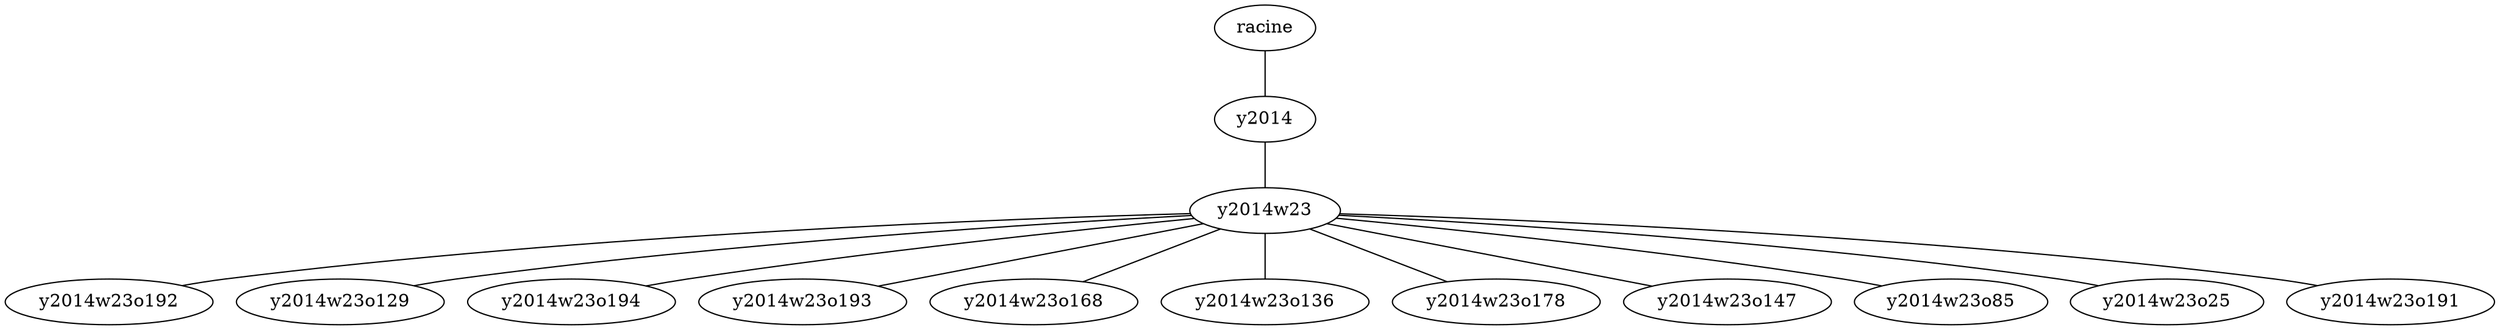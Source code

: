 strict graph {
	graph [bb="0,0,1604.3,252"];
	node [label="\N"];
	racine	 [height=0.5,
		pos="810.64,234",
		width=0.9027];
	y2014	 [height=0.5,
		pos="810.64,162",
		width=0.9027];
	racine -- y2014	 [pos="810.64,215.7 810.64,204.85 810.64,190.92 810.64,180.1"];
	y2014w23	 [height=0.5,
		pos="810.64,90",
		width=1.336];
	y2014 -- y2014w23	 [pos="810.64,143.7 810.64,132.85 810.64,118.92 810.64,108.1"];
	y2014w23o192	 [height=0.5,
		pos="65.644,18",
		width=1.8234];
	y2014w23 -- y2014w23o192	 [pos="762.77,87.633 652.35,83.955 371.51,71.594 139.64,36 130.65,34.62 121.13,32.749 112.02,30.752"];
	y2014w23o129	 [height=0.5,
		pos="214.64,18",
		width=1.8234];
	y2014w23 -- y2014w23o129	 [pos="763.59,86.196 671.79,80.289 462.55,64.69 288.64,36 279.8,34.541 270.43,32.658 261.44,30.678"];
	y2014w23o194	 [height=0.5,
		pos="363.64,18",
		width=1.8234];
	y2014w23 -- y2014w23o194	 [pos="765.37,83.822 694.98,75.49 555.17,57.809 437.64,36 428.96,34.389 419.75,32.456 410.89,30.481"];
	y2014w23o193	 [height=0.5,
		pos="512.64,18",
		width=1.8234];
	y2014w23 -- y2014w23o193	 [pos="771.07,79.705 716.68,66.93 618.95,43.973 560.52,30.246"];
	y2014w23o168	 [height=0.5,
		pos="661.64,18",
		width=1.8234];
	y2014w23 -- y2014w23o168	 [pos="781.91,75.503 756.46,63.545 719.36,46.119 693.11,33.786"];
	y2014w23o136	 [height=0.5,
		pos="810.64,18",
		width=1.8234];
	y2014w23 -- y2014w23o136	 [pos="810.64,71.697 810.64,60.846 810.64,46.917 810.64,36.104"];
	y2014w23o178	 [height=0.5,
		pos="959.64,18",
		width=1.8234];
	y2014w23 -- y2014w23o178	 [pos="839.37,75.503 864.82,63.545 901.92,46.119 928.17,33.786"];
	y2014w23o147	 [height=0.5,
		pos="1108.6,18",
		width=1.8234];
	y2014w23 -- y2014w23o147	 [pos="850.21,79.705 904.6,66.93 1002.3,43.973 1060.7,30.246"];
	y2014w23o85	 [height=0.5,
		pos="1253.6,18",
		width=1.6971];
	y2014w23 -- y2014w23o85	 [pos="856.1,83.912 926.43,75.73 1065.6,58.282 1182.6,36 1191.2,34.363 1200.3,32.374 1209,30.341"];
	y2014w23o25	 [height=0.5,
		pos="1393.6,18",
		width=1.6971];
	y2014w23 -- y2014w23o25	 [pos="857.97,86.258 948.78,80.524 1153.5,65.299 1323.6,36 1332.1,34.535 1341.1,32.625 1349.7,30.616"];
	y2014w23o191	 [height=0.5,
		pos="1538.6,18",
		width=1.8234];
	y2014w23 -- y2014w23o191	 [pos="858.43,87.444 966.7,83.412 1238.7,70.431 1463.6,36 1472.8,34.585 1482.6,32.673 1492,30.642"];
}
